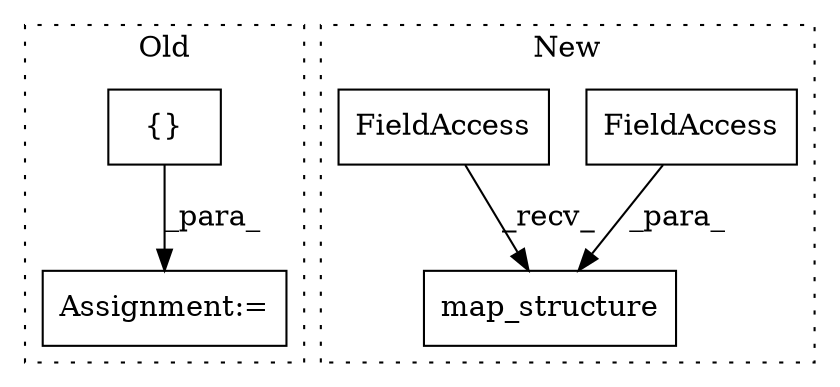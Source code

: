 digraph G {
subgraph cluster0 {
1 [label="{}" a="4" s="2087,2102" l="1,1" shape="box"];
3 [label="Assignment:=" a="7" s="2062" l="2" shape="box"];
label = "Old";
style="dotted";
}
subgraph cluster1 {
2 [label="map_structure" a="32" s="1506,1555" l="14,1" shape="box"];
4 [label="FieldAccess" a="22" s="1520" l="26" shape="box"];
5 [label="FieldAccess" a="22" s="1490" l="15" shape="box"];
label = "New";
style="dotted";
}
1 -> 3 [label="_para_"];
4 -> 2 [label="_para_"];
5 -> 2 [label="_recv_"];
}